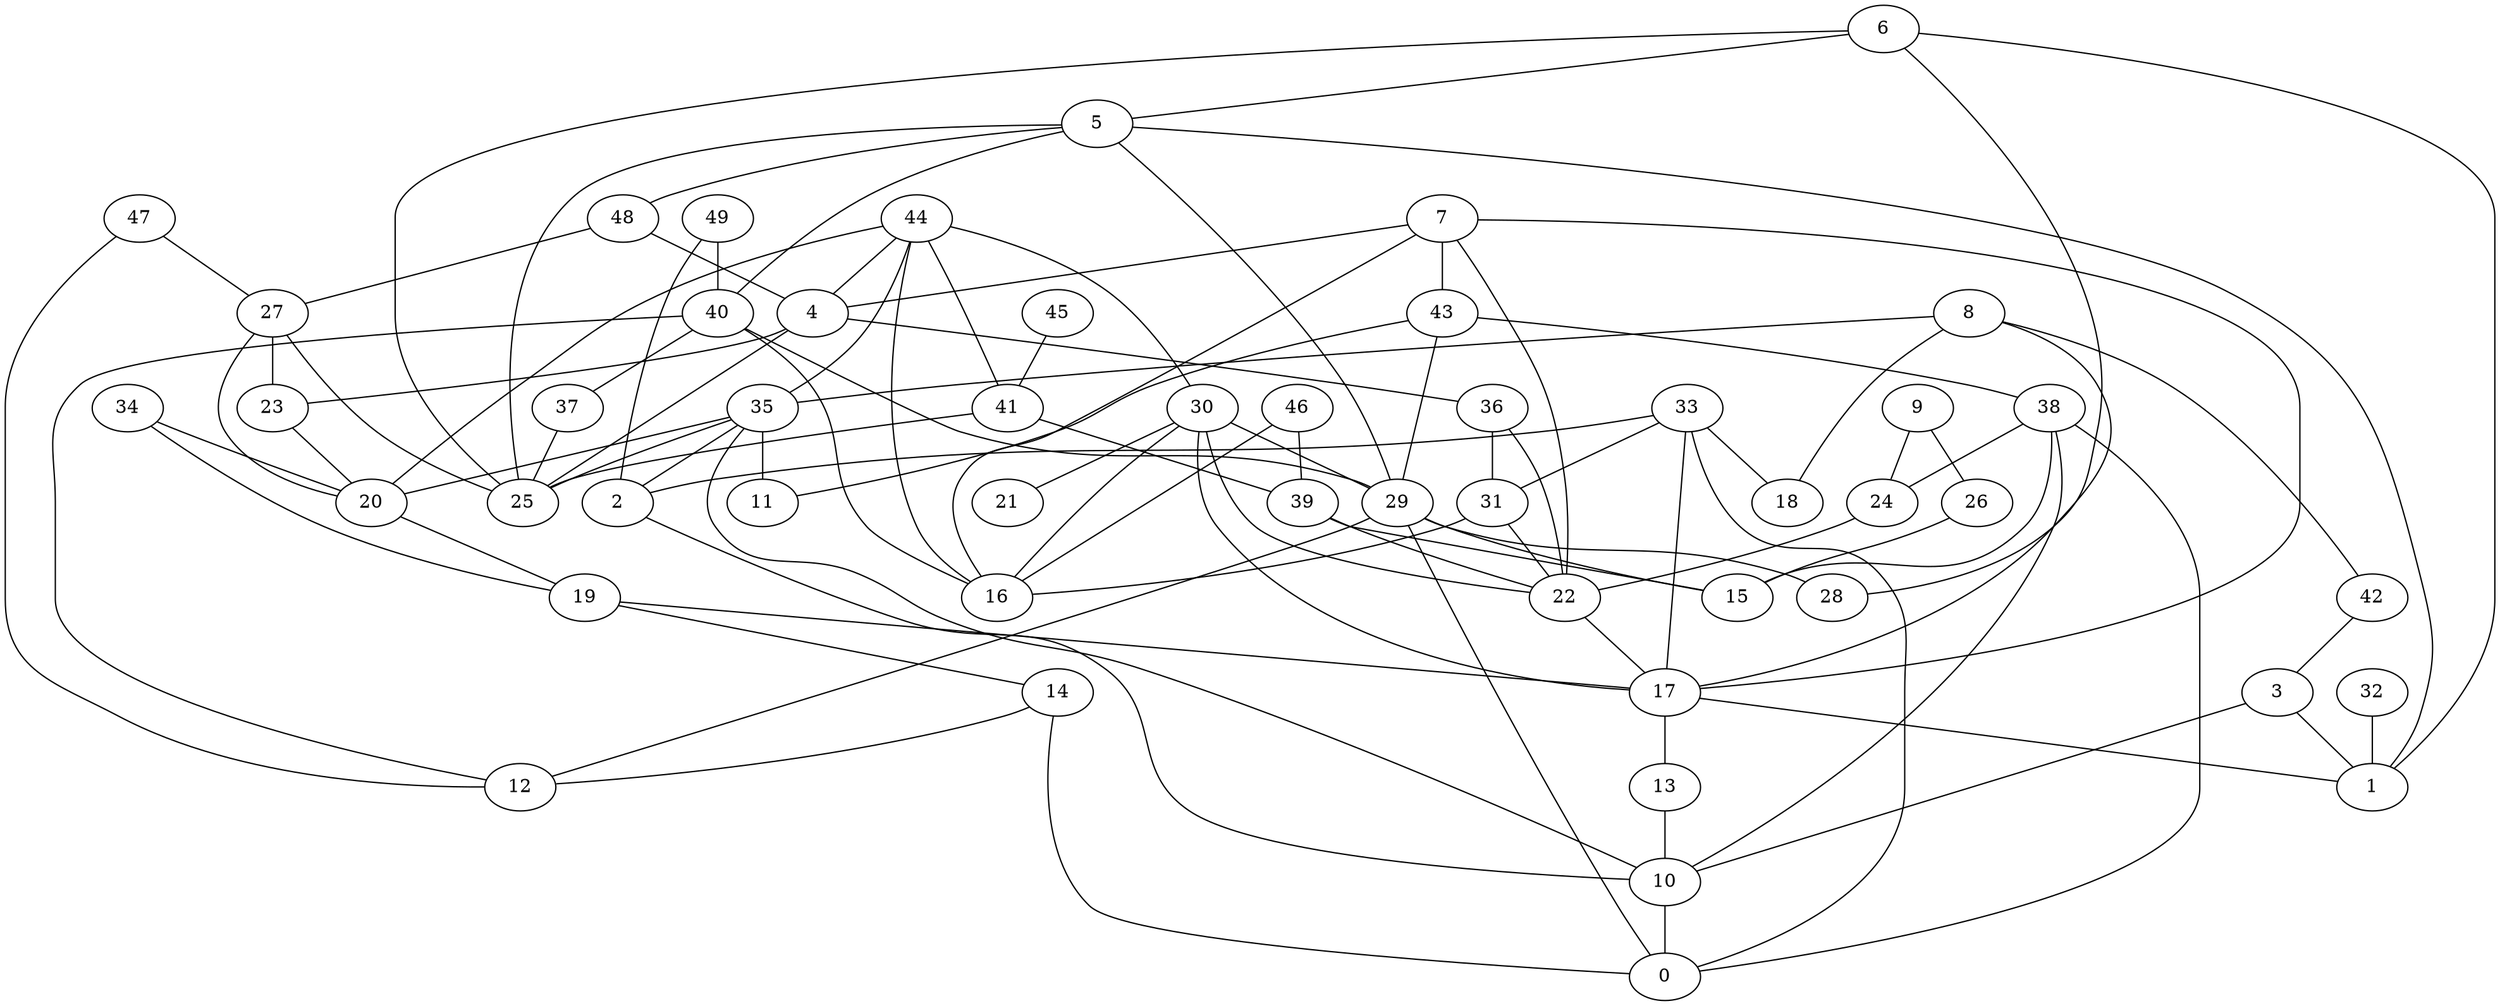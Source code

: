digraph GG_graph {

subgraph G_graph {
edge [color = black]
"37" -> "25" [dir = none]
"33" -> "0" [dir = none]
"33" -> "31" [dir = none]
"33" -> "2" [dir = none]
"36" -> "31" [dir = none]
"9" -> "24" [dir = none]
"9" -> "26" [dir = none]
"8" -> "42" [dir = none]
"8" -> "18" [dir = none]
"8" -> "35" [dir = none]
"32" -> "1" [dir = none]
"26" -> "15" [dir = none]
"5" -> "48" [dir = none]
"5" -> "25" [dir = none]
"5" -> "40" [dir = none]
"20" -> "19" [dir = none]
"17" -> "1" [dir = none]
"40" -> "29" [dir = none]
"29" -> "12" [dir = none]
"29" -> "15" [dir = none]
"13" -> "10" [dir = none]
"49" -> "40" [dir = none]
"27" -> "25" [dir = none]
"35" -> "11" [dir = none]
"35" -> "10" [dir = none]
"35" -> "2" [dir = none]
"46" -> "16" [dir = none]
"7" -> "22" [dir = none]
"47" -> "27" [dir = none]
"44" -> "20" [dir = none]
"44" -> "41" [dir = none]
"44" -> "35" [dir = none]
"44" -> "30" [dir = none]
"3" -> "10" [dir = none]
"30" -> "21" [dir = none]
"30" -> "22" [dir = none]
"30" -> "29" [dir = none]
"30" -> "16" [dir = none]
"45" -> "41" [dir = none]
"6" -> "28" [dir = none]
"6" -> "1" [dir = none]
"6" -> "25" [dir = none]
"43" -> "38" [dir = none]
"43" -> "11" [dir = none]
"4" -> "23" [dir = none]
"4" -> "25" [dir = none]
"39" -> "22" [dir = none]
"14" -> "0" [dir = none]
"34" -> "19" [dir = none]
"38" -> "15" [dir = none]
"41" -> "39" [dir = none]
"23" -> "20" [dir = none]
"48" -> "4" [dir = none]
"38" -> "10" [dir = none]
"40" -> "16" [dir = none]
"30" -> "17" [dir = none]
"17" -> "13" [dir = none]
"48" -> "27" [dir = none]
"10" -> "0" [dir = none]
"36" -> "22" [dir = none]
"27" -> "20" [dir = none]
"49" -> "2" [dir = none]
"34" -> "20" [dir = none]
"42" -> "3" [dir = none]
"46" -> "39" [dir = none]
"19" -> "17" [dir = none]
"44" -> "16" [dir = none]
"29" -> "0" [dir = none]
"7" -> "4" [dir = none]
"2" -> "10" [dir = none]
"7" -> "43" [dir = none]
"29" -> "28" [dir = none]
"40" -> "12" [dir = none]
"47" -> "12" [dir = none]
"31" -> "16" [dir = none]
"22" -> "17" [dir = none]
"14" -> "12" [dir = none]
"19" -> "14" [dir = none]
"7" -> "16" [dir = none]
"4" -> "36" [dir = none]
"33" -> "18" [dir = none]
"35" -> "20" [dir = none]
"40" -> "37" [dir = none]
"41" -> "25" [dir = none]
"5" -> "1" [dir = none]
"8" -> "17" [dir = none]
"27" -> "23" [dir = none]
"24" -> "22" [dir = none]
"7" -> "17" [dir = none]
"35" -> "25" [dir = none]
"33" -> "17" [dir = none]
"39" -> "15" [dir = none]
"31" -> "22" [dir = none]
"43" -> "29" [dir = none]
"5" -> "29" [dir = none]
"6" -> "5" [dir = none]
"3" -> "1" [dir = none]
"38" -> "24" [dir = none]
"38" -> "0" [dir = none]
"44" -> "4" [dir = none]
}

}

